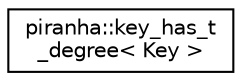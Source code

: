 digraph "Graphical Class Hierarchy"
{
  edge [fontname="Helvetica",fontsize="10",labelfontname="Helvetica",labelfontsize="10"];
  node [fontname="Helvetica",fontsize="10",shape=record];
  rankdir="LR";
  Node0 [label="piranha::key_has_t\l_degree\< Key \>",height=0.2,width=0.4,color="black", fillcolor="white", style="filled",URL="$classpiranha_1_1key__has__t__degree.html",tooltip="Type trait to detect if a key type has a trigonometric degree property. "];
}
